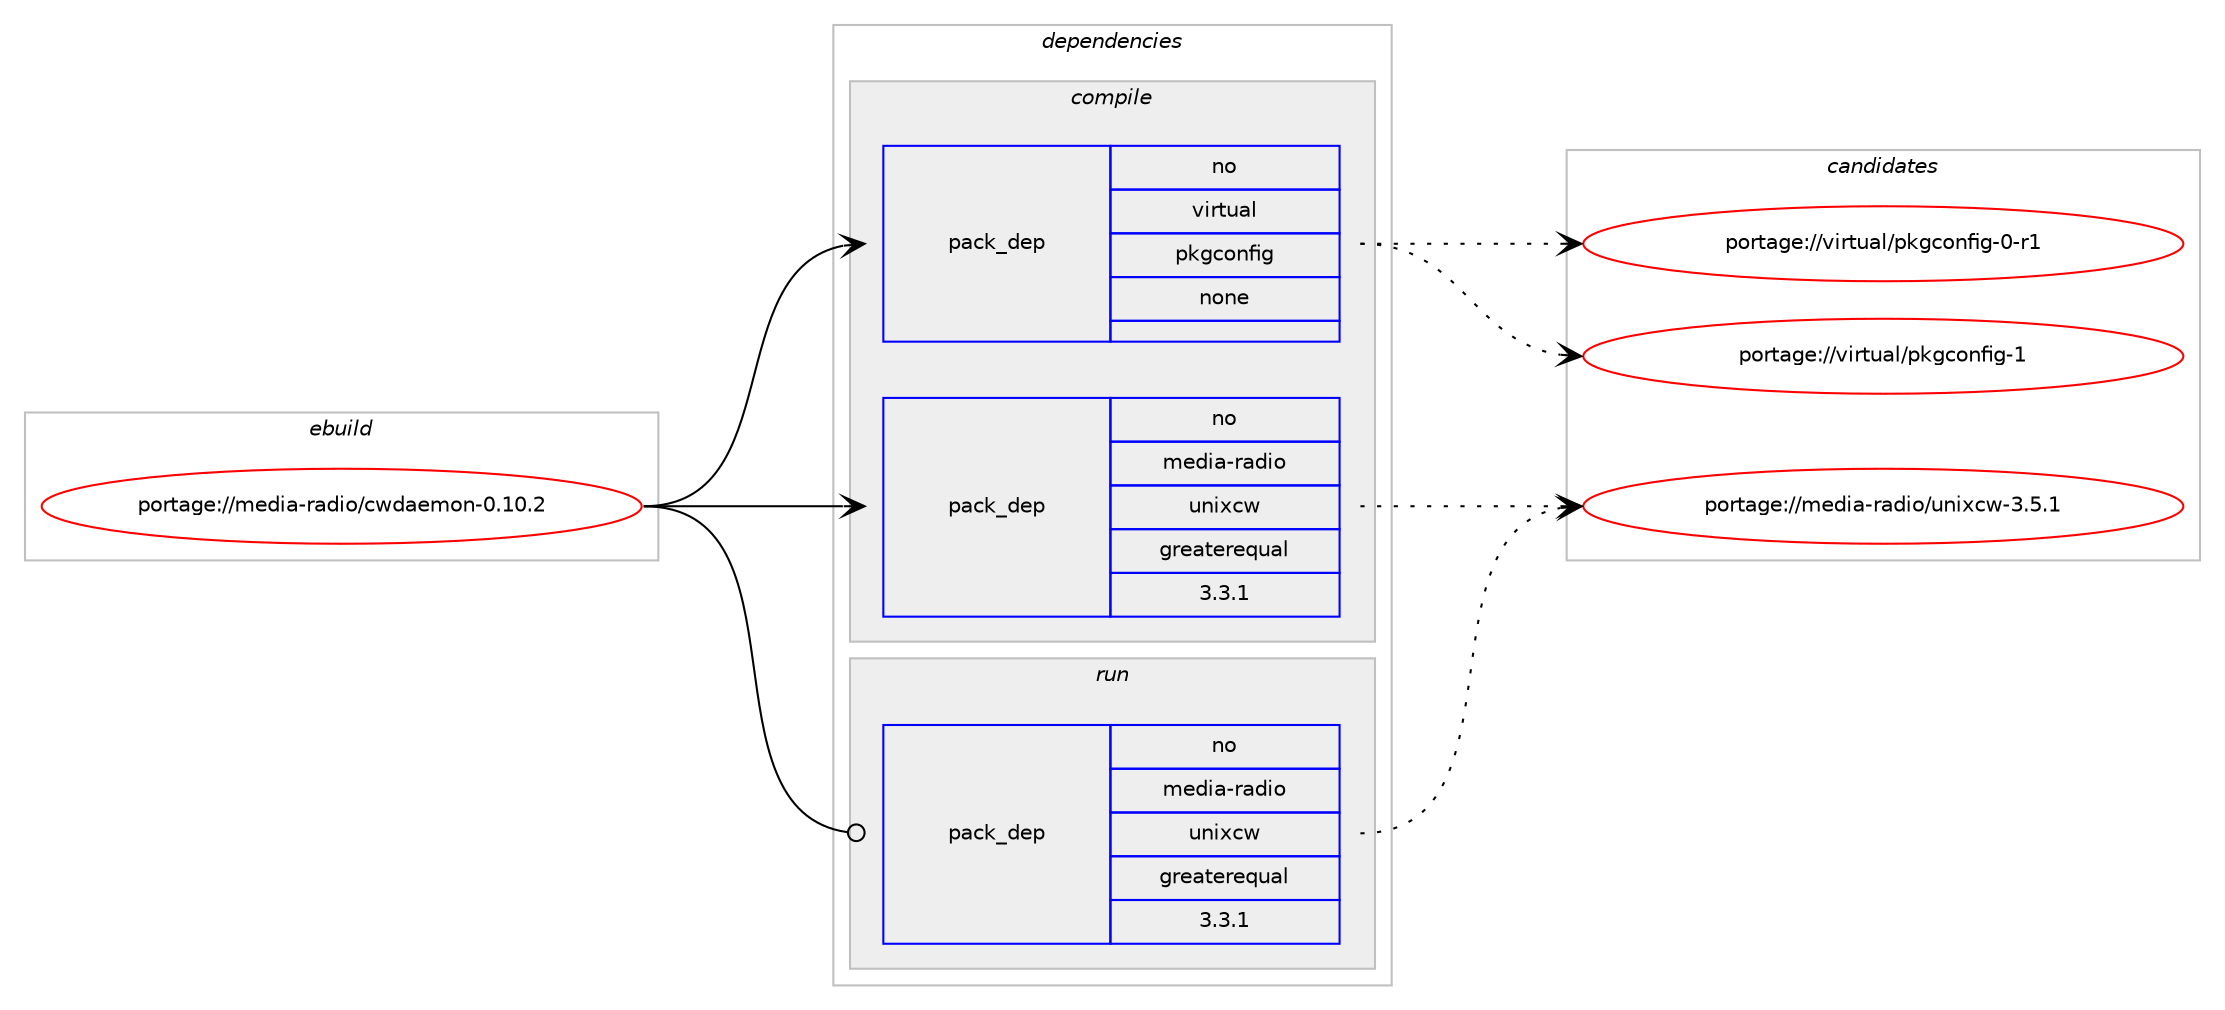 digraph prolog {

# *************
# Graph options
# *************

newrank=true;
concentrate=true;
compound=true;
graph [rankdir=LR,fontname=Helvetica,fontsize=10,ranksep=1.5];#, ranksep=2.5, nodesep=0.2];
edge  [arrowhead=vee];
node  [fontname=Helvetica,fontsize=10];

# **********
# The ebuild
# **********

subgraph cluster_leftcol {
color=gray;
label=<<i>ebuild</i>>;
id [label="portage://media-radio/cwdaemon-0.10.2", color=red, width=4, href="../media-radio/cwdaemon-0.10.2.svg"];
}

# ****************
# The dependencies
# ****************

subgraph cluster_midcol {
color=gray;
label=<<i>dependencies</i>>;
subgraph cluster_compile {
fillcolor="#eeeeee";
style=filled;
label=<<i>compile</i>>;
subgraph pack149925 {
dependency197935 [label=<<TABLE BORDER="0" CELLBORDER="1" CELLSPACING="0" CELLPADDING="4" WIDTH="220"><TR><TD ROWSPAN="6" CELLPADDING="30">pack_dep</TD></TR><TR><TD WIDTH="110">no</TD></TR><TR><TD>media-radio</TD></TR><TR><TD>unixcw</TD></TR><TR><TD>greaterequal</TD></TR><TR><TD>3.3.1</TD></TR></TABLE>>, shape=none, color=blue];
}
id:e -> dependency197935:w [weight=20,style="solid",arrowhead="vee"];
subgraph pack149926 {
dependency197936 [label=<<TABLE BORDER="0" CELLBORDER="1" CELLSPACING="0" CELLPADDING="4" WIDTH="220"><TR><TD ROWSPAN="6" CELLPADDING="30">pack_dep</TD></TR><TR><TD WIDTH="110">no</TD></TR><TR><TD>virtual</TD></TR><TR><TD>pkgconfig</TD></TR><TR><TD>none</TD></TR><TR><TD></TD></TR></TABLE>>, shape=none, color=blue];
}
id:e -> dependency197936:w [weight=20,style="solid",arrowhead="vee"];
}
subgraph cluster_compileandrun {
fillcolor="#eeeeee";
style=filled;
label=<<i>compile and run</i>>;
}
subgraph cluster_run {
fillcolor="#eeeeee";
style=filled;
label=<<i>run</i>>;
subgraph pack149927 {
dependency197937 [label=<<TABLE BORDER="0" CELLBORDER="1" CELLSPACING="0" CELLPADDING="4" WIDTH="220"><TR><TD ROWSPAN="6" CELLPADDING="30">pack_dep</TD></TR><TR><TD WIDTH="110">no</TD></TR><TR><TD>media-radio</TD></TR><TR><TD>unixcw</TD></TR><TR><TD>greaterequal</TD></TR><TR><TD>3.3.1</TD></TR></TABLE>>, shape=none, color=blue];
}
id:e -> dependency197937:w [weight=20,style="solid",arrowhead="odot"];
}
}

# **************
# The candidates
# **************

subgraph cluster_choices {
rank=same;
color=gray;
label=<<i>candidates</i>>;

subgraph choice149925 {
color=black;
nodesep=1;
choice1091011001059745114971001051114711711010512099119455146534649 [label="portage://media-radio/unixcw-3.5.1", color=red, width=4,href="../media-radio/unixcw-3.5.1.svg"];
dependency197935:e -> choice1091011001059745114971001051114711711010512099119455146534649:w [style=dotted,weight="100"];
}
subgraph choice149926 {
color=black;
nodesep=1;
choice1181051141161179710847112107103991111101021051034549 [label="portage://virtual/pkgconfig-1", color=red, width=4,href="../virtual/pkgconfig-1.svg"];
choice11810511411611797108471121071039911111010210510345484511449 [label="portage://virtual/pkgconfig-0-r1", color=red, width=4,href="../virtual/pkgconfig-0-r1.svg"];
dependency197936:e -> choice1181051141161179710847112107103991111101021051034549:w [style=dotted,weight="100"];
dependency197936:e -> choice11810511411611797108471121071039911111010210510345484511449:w [style=dotted,weight="100"];
}
subgraph choice149927 {
color=black;
nodesep=1;
choice1091011001059745114971001051114711711010512099119455146534649 [label="portage://media-radio/unixcw-3.5.1", color=red, width=4,href="../media-radio/unixcw-3.5.1.svg"];
dependency197937:e -> choice1091011001059745114971001051114711711010512099119455146534649:w [style=dotted,weight="100"];
}
}

}
